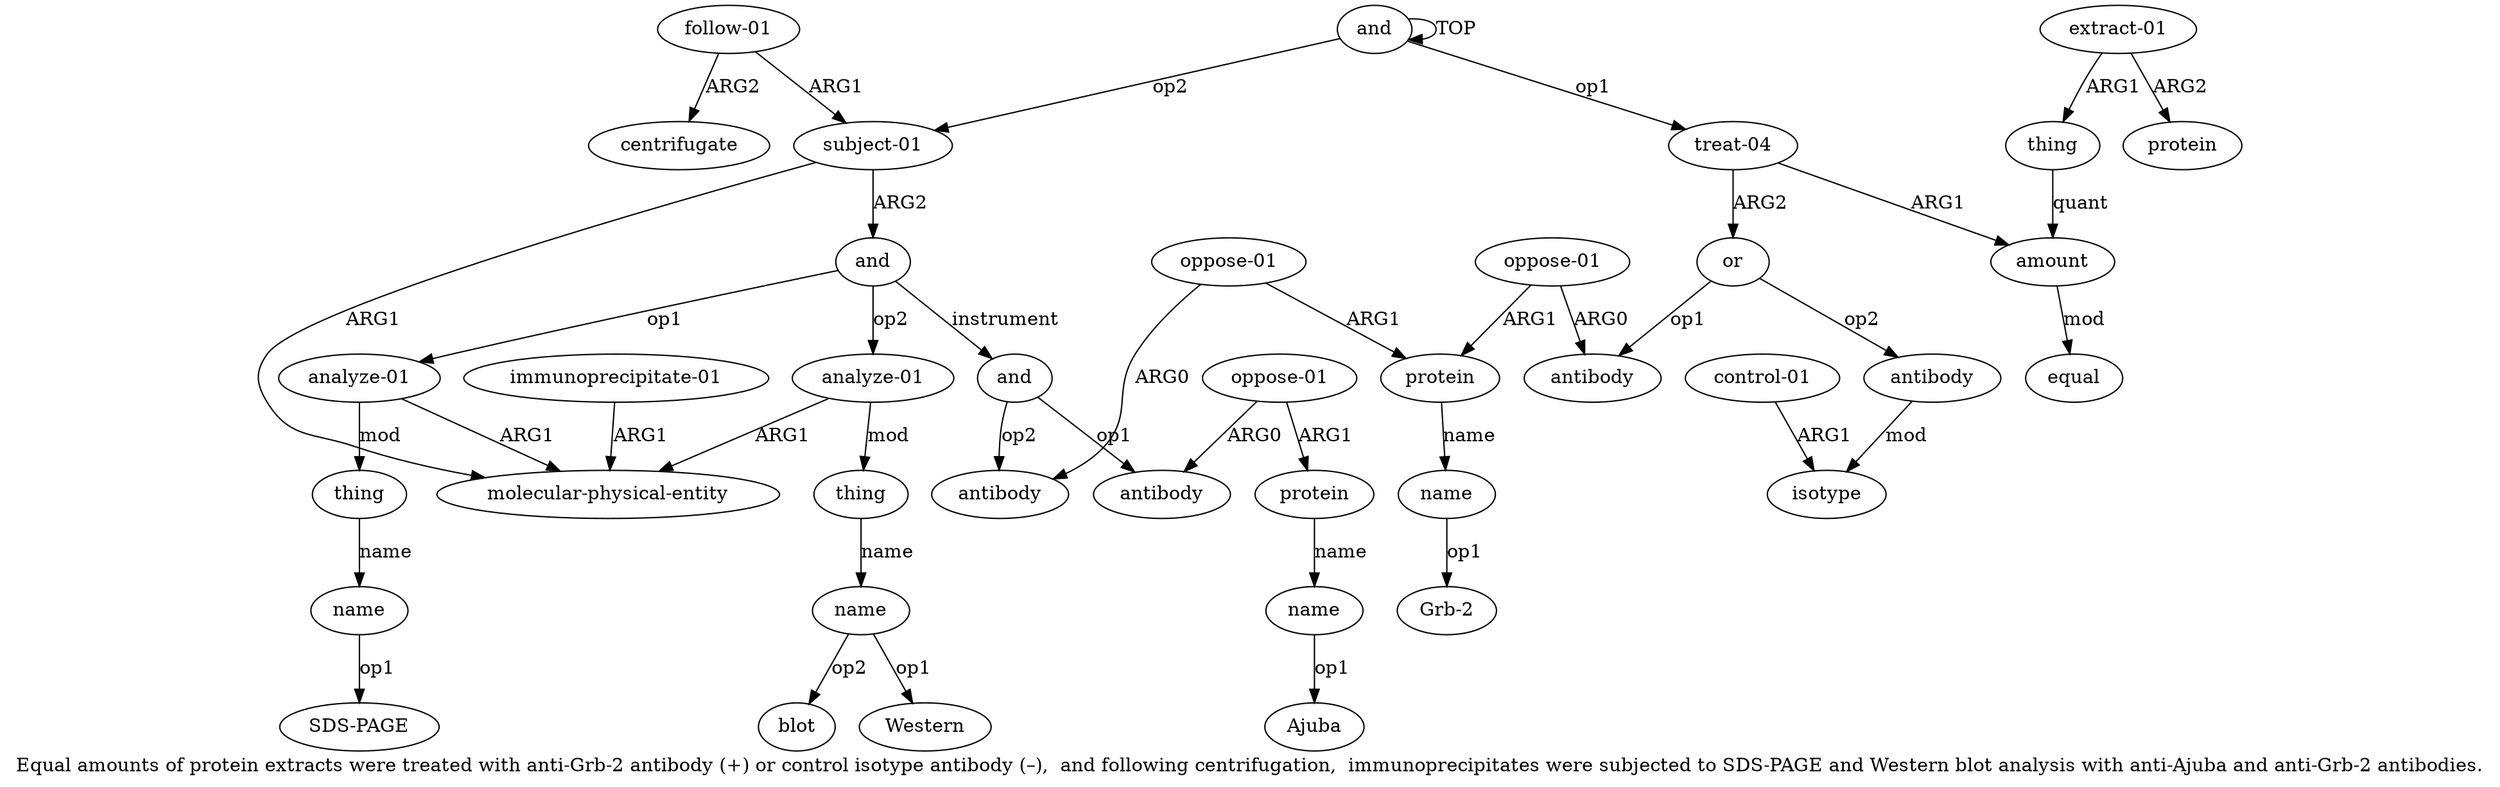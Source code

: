 digraph  {
	graph [label="Equal amounts of protein extracts were treated with anti-Grb-2 antibody (+) or control isotype antibody (–),  and following centrifugation,  \
immunoprecipitates were subjected to SDS-PAGE and Western blot analysis with anti-Ajuba and anti-Grb-2 antibodies."];
	node [label="\N"];
	a20	 [color=black,
		gold_ind=20,
		gold_label=thing,
		label=thing,
		test_ind=20,
		test_label=thing];
	a21	 [color=black,
		gold_ind=21,
		gold_label=name,
		label=name,
		test_ind=21,
		test_label=name];
	a20 -> a21 [key=0,
	color=black,
	gold_label=name,
	label=name,
	test_label=name];
"a21 SDS-PAGE" [color=black,
	gold_ind=-1,
	gold_label="SDS-PAGE",
	label="SDS-PAGE",
	test_ind=-1,
	test_label="SDS-PAGE"];
a21 -> "a21 SDS-PAGE" [key=0,
color=black,
gold_label=op1,
label=op1,
test_label=op1];
a22 [color=black,
gold_ind=22,
gold_label="analyze-01",
label="analyze-01",
test_ind=22,
test_label="analyze-01"];
a23 [color=black,
gold_ind=23,
gold_label=thing,
label=thing,
test_ind=23,
test_label=thing];
a22 -> a23 [key=0,
color=black,
gold_label=mod,
label=mod,
test_label=mod];
a16 [color=black,
gold_ind=16,
gold_label="molecular-physical-entity",
label="molecular-physical-entity",
test_ind=16,
test_label="molecular-physical-entity"];
a22 -> a16 [key=0,
color=black,
gold_label=ARG1,
label=ARG1,
test_label=ARG1];
a24 [color=black,
gold_ind=24,
gold_label=name,
label=name,
test_ind=24,
test_label=name];
a23 -> a24 [key=0,
color=black,
gold_label=name,
label=name,
test_label=name];
"a24 Western" [color=black,
gold_ind=-1,
gold_label=Western,
label=Western,
test_ind=-1,
test_label=Western];
a24 -> "a24 Western" [key=0,
color=black,
gold_label=op1,
label=op1,
test_label=op1];
"a24 blot" [color=black,
gold_ind=-1,
gold_label=blot,
label=blot,
test_ind=-1,
test_label=blot];
a24 -> "a24 blot" [key=0,
color=black,
gold_label=op2,
label=op2,
test_label=op2];
a25 [color=black,
gold_ind=25,
gold_label=and,
label=and,
test_ind=25,
test_label=and];
a26 [color=black,
gold_ind=26,
gold_label=antibody,
label=antibody,
test_ind=26,
test_label=antibody];
a25 -> a26 [key=0,
color=black,
gold_label=op1,
label=op1,
test_label=op1];
a30 [color=black,
gold_ind=30,
gold_label=antibody,
label=antibody,
test_ind=30,
test_label=antibody];
a25 -> a30 [key=0,
color=black,
gold_label=op2,
label=op2,
test_label=op2];
a27 [color=black,
gold_ind=27,
gold_label="oppose-01",
label="oppose-01",
test_ind=27,
test_label="oppose-01"];
a27 -> a26 [key=0,
color=black,
gold_label=ARG0,
label=ARG0,
test_label=ARG0];
a28 [color=black,
gold_ind=28,
gold_label=protein,
label=protein,
test_ind=28,
test_label=protein];
a27 -> a28 [key=0,
color=black,
gold_label=ARG1,
label=ARG1,
test_label=ARG1];
a29 [color=black,
gold_ind=29,
gold_label=name,
label=name,
test_ind=29,
test_label=name];
a28 -> a29 [key=0,
color=black,
gold_label=name,
label=name,
test_label=name];
"a29 Ajuba" [color=black,
gold_ind=-1,
gold_label=Ajuba,
label=Ajuba,
test_ind=-1,
test_label=Ajuba];
a29 -> "a29 Ajuba" [key=0,
color=black,
gold_label=op1,
label=op1,
test_label=op1];
a31 [color=black,
gold_ind=31,
gold_label="oppose-01",
label="oppose-01",
test_ind=31,
test_label="oppose-01"];
a31 -> a30 [key=0,
color=black,
gold_label=ARG0,
label=ARG0,
test_label=ARG0];
a10 [color=black,
gold_ind=10,
gold_label=protein,
label=protein,
test_ind=10,
test_label=protein];
a31 -> a10 [key=0,
color=black,
gold_label=ARG1,
label=ARG1,
test_label=ARG1];
"a11 Grb-2" [color=black,
gold_ind=-1,
gold_label="Grb-2",
label="Grb-2",
test_ind=-1,
test_label="Grb-2"];
a33 [color=black,
gold_ind=33,
gold_label=centrifugate,
label=centrifugate,
test_ind=33,
test_label=centrifugate];
a32 [color=black,
gold_ind=32,
gold_label="follow-01",
label="follow-01",
test_ind=32,
test_label="follow-01"];
a32 -> a33 [key=0,
color=black,
gold_label=ARG2,
label=ARG2,
test_label=ARG2];
a15 [color=black,
gold_ind=15,
gold_label="subject-01",
label="subject-01",
test_ind=15,
test_label="subject-01"];
a32 -> a15 [key=0,
color=black,
gold_label=ARG1,
label=ARG1,
test_label=ARG1];
a15 -> a16 [key=0,
color=black,
gold_label=ARG1,
label=ARG1,
test_label=ARG1];
a18 [color=black,
gold_ind=18,
gold_label=and,
label=and,
test_ind=18,
test_label=and];
a15 -> a18 [key=0,
color=black,
gold_label=ARG2,
label=ARG2,
test_label=ARG2];
a14 [color=black,
gold_ind=14,
gold_label="control-01",
label="control-01",
test_ind=14,
test_label="control-01"];
a13 [color=black,
gold_ind=13,
gold_label=isotype,
label=isotype,
test_ind=13,
test_label=isotype];
a14 -> a13 [key=0,
color=black,
gold_label=ARG1,
label=ARG1,
test_label=ARG1];
a17 [color=black,
gold_ind=17,
gold_label="immunoprecipitate-01",
label="immunoprecipitate-01",
test_ind=17,
test_label="immunoprecipitate-01"];
a17 -> a16 [key=0,
color=black,
gold_label=ARG1,
label=ARG1,
test_label=ARG1];
a11 [color=black,
gold_ind=11,
gold_label=name,
label=name,
test_ind=11,
test_label=name];
a11 -> "a11 Grb-2" [key=0,
color=black,
gold_label=op1,
label=op1,
test_label=op1];
a10 -> a11 [key=0,
color=black,
gold_label=name,
label=name,
test_label=name];
a12 [color=black,
gold_ind=12,
gold_label=antibody,
label=antibody,
test_ind=12,
test_label=antibody];
a12 -> a13 [key=0,
color=black,
gold_label=mod,
label=mod,
test_label=mod];
a19 [color=black,
gold_ind=19,
gold_label="analyze-01",
label="analyze-01",
test_ind=19,
test_label="analyze-01"];
a19 -> a20 [key=0,
color=black,
gold_label=mod,
label=mod,
test_label=mod];
a19 -> a16 [key=0,
color=black,
gold_label=ARG1,
label=ARG1,
test_label=ARG1];
a18 -> a22 [key=0,
color=black,
gold_label=op2,
label=op2,
test_label=op2];
a18 -> a25 [key=0,
color=black,
gold_label=instrument,
label=instrument,
test_label=instrument];
a18 -> a19 [key=0,
color=black,
gold_label=op1,
label=op1,
test_label=op1];
a1 [color=black,
gold_ind=1,
gold_label="treat-04",
label="treat-04",
test_ind=1,
test_label="treat-04"];
a2 [color=black,
gold_ind=2,
gold_label=amount,
label=amount,
test_ind=2,
test_label=amount];
a1 -> a2 [key=0,
color=black,
gold_label=ARG1,
label=ARG1,
test_label=ARG1];
a7 [color=black,
gold_ind=7,
gold_label=or,
label=or,
test_ind=7,
test_label=or];
a1 -> a7 [key=0,
color=black,
gold_label=ARG2,
label=ARG2,
test_label=ARG2];
a0 [color=black,
gold_ind=0,
gold_label=and,
label=and,
test_ind=0,
test_label=and];
a0 -> a15 [key=0,
color=black,
gold_label=op2,
label=op2,
test_label=op2];
a0 -> a1 [key=0,
color=black,
gold_label=op1,
label=op1,
test_label=op1];
a0 -> a0 [key=0,
color=black,
gold_label=TOP,
label=TOP,
test_label=TOP];
a3 [color=black,
gold_ind=3,
gold_label=equal,
label=equal,
test_ind=3,
test_label=equal];
a2 -> a3 [key=0,
color=black,
gold_label=mod,
label=mod,
test_label=mod];
a5 [color=black,
gold_ind=5,
gold_label="extract-01",
label="extract-01",
test_ind=5,
test_label="extract-01"];
a4 [color=black,
gold_ind=4,
gold_label=thing,
label=thing,
test_ind=4,
test_label=thing];
a5 -> a4 [key=0,
color=black,
gold_label=ARG1,
label=ARG1,
test_label=ARG1];
a6 [color=black,
gold_ind=6,
gold_label=protein,
label=protein,
test_ind=6,
test_label=protein];
a5 -> a6 [key=0,
color=black,
gold_label=ARG2,
label=ARG2,
test_label=ARG2];
a4 -> a2 [key=0,
color=black,
gold_label=quant,
label=quant,
test_label=quant];
a7 -> a12 [key=0,
color=black,
gold_label=op2,
label=op2,
test_label=op2];
a8 [color=black,
gold_ind=8,
gold_label=antibody,
label=antibody,
test_ind=8,
test_label=antibody];
a7 -> a8 [key=0,
color=black,
gold_label=op1,
label=op1,
test_label=op1];
a9 [color=black,
gold_ind=9,
gold_label="oppose-01",
label="oppose-01",
test_ind=9,
test_label="oppose-01"];
a9 -> a10 [key=0,
color=black,
gold_label=ARG1,
label=ARG1,
test_label=ARG1];
a9 -> a8 [key=0,
color=black,
gold_label=ARG0,
label=ARG0,
test_label=ARG0];
}
